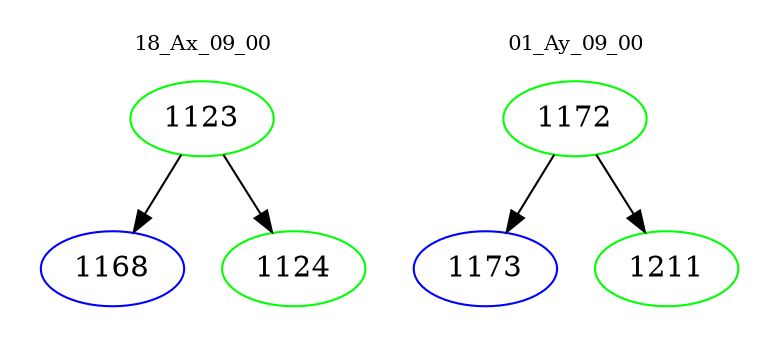 digraph{
subgraph cluster_0 {
color = white
label = "18_Ax_09_00";
fontsize=10;
T0_1123 [label="1123", color="green"]
T0_1123 -> T0_1168 [color="black"]
T0_1168 [label="1168", color="blue"]
T0_1123 -> T0_1124 [color="black"]
T0_1124 [label="1124", color="green"]
}
subgraph cluster_1 {
color = white
label = "01_Ay_09_00";
fontsize=10;
T1_1172 [label="1172", color="green"]
T1_1172 -> T1_1173 [color="black"]
T1_1173 [label="1173", color="blue"]
T1_1172 -> T1_1211 [color="black"]
T1_1211 [label="1211", color="green"]
}
}
